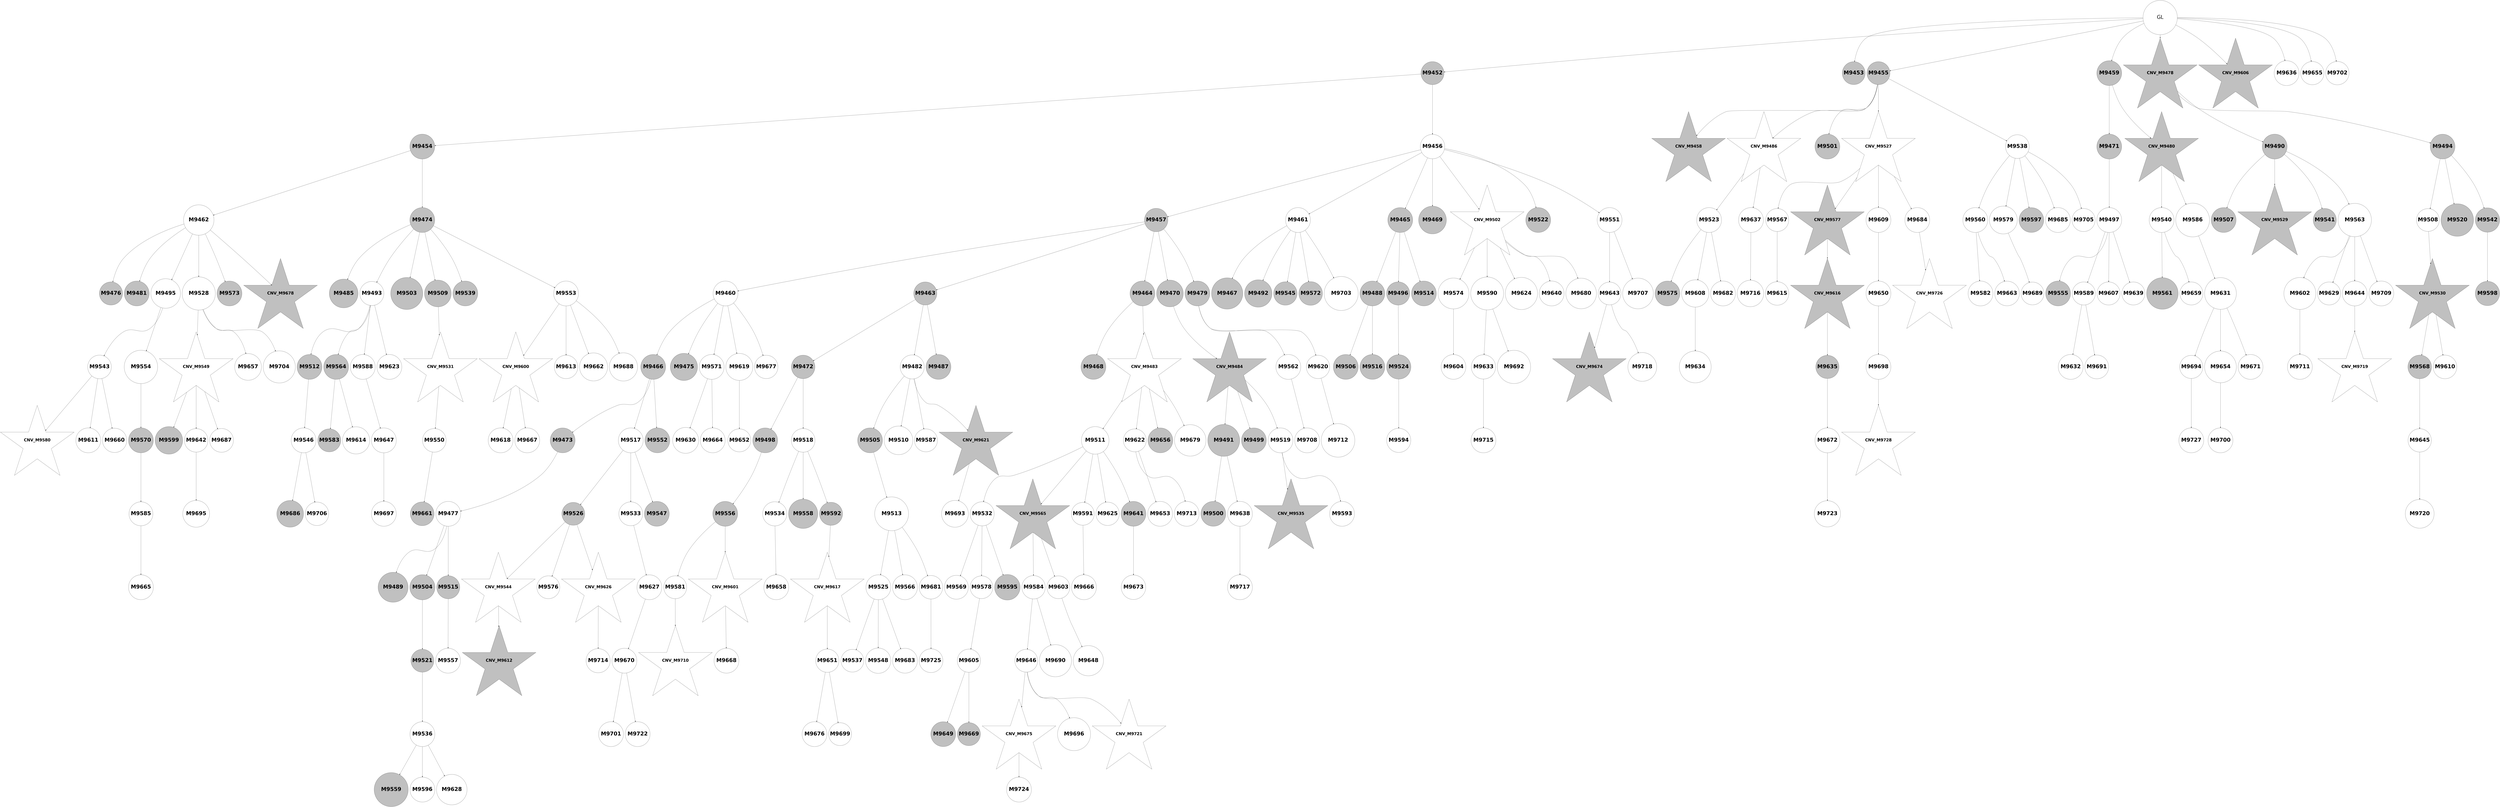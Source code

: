 digraph G { 
9736 -> 9769;
9740 -> 9770;
9493 -> 9494;
9493 -> 9495;
9493 -> 9497;
9493 -> 9501;
9493 -> 9520;
9493 -> 9648;
9493 -> 9678;
9493 -> 9697;
9493 -> 9744;
9494 -> 9496;
9494 -> 9498;
9496 -> 9504;
9496 -> 9516;
9497 -> 9500;
9497 -> 9528;
9497 -> 9543;
9497 -> 9569;
9497 -> 9580;
9498 -> 9499;
9498 -> 9503;
9498 -> 9507;
9498 -> 9511;
9498 -> 9544;
9498 -> 9564;
9498 -> 9593;
9499 -> 9502;
9499 -> 9505;
9499 -> 9506;
9499 -> 9512;
9499 -> 9521;
9501 -> 9513;
9501 -> 9522;
9502 -> 9508;
9502 -> 9517;
9502 -> 9613;
9502 -> 9661;
9502 -> 9719;
9503 -> 9509;
9503 -> 9534;
9503 -> 9587;
9503 -> 9614;
9503 -> 9745;
9504 -> 9518;
9504 -> 9523;
9504 -> 9537;
9504 -> 9570;
9504 -> 9615;
9504 -> 9720;
9505 -> 9514;
9505 -> 9524;
9505 -> 9529;
9506 -> 9510;
9506 -> 9525;
9507 -> 9530;
9507 -> 9538;
9507 -> 9556;
9508 -> 9515;
9508 -> 9559;
9508 -> 9594;
9512 -> 9526;
9513 -> 9539;
9514 -> 9540;
9514 -> 9560;
9515 -> 9519;
9516 -> 9527;
9516 -> 9535;
9516 -> 9545;
9516 -> 9551;
9516 -> 9581;
9516 -> 9595;
9519 -> 9531;
9519 -> 9546;
9519 -> 9557;
9520 -> 9532;
9520 -> 9536;
9521 -> 9604;
9521 -> 9662;
9522 -> 9582;
9522 -> 9628;
9524 -> 9547;
9524 -> 9552;
9524 -> 9629;
9524 -> 9663;
9525 -> 9553;
9525 -> 9664;
9525 -> 9698;
9525 -> 9721;
9526 -> 9533;
9526 -> 9541;
9526 -> 9561;
9528 -> 9565;
9528 -> 9679;
9530 -> 9548;
9530 -> 9558;
9532 -> 9549;
9532 -> 9571;
9532 -> 9583;
9532 -> 9605;
9533 -> 9542;
9533 -> 9680;
9535 -> 9554;
9535 -> 9606;
9535 -> 9630;
9535 -> 9665;
9536 -> 9550;
9536 -> 9562;
9536 -> 9584;
9537 -> 9585;
9537 -> 9596;
9538 -> 9566;
9539 -> 9597;
9539 -> 9631;
9539 -> 9649;
9539 -> 9681;
9540 -> 9598;
9544 -> 9616;
9544 -> 9632;
9544 -> 9666;
9544 -> 9682;
9544 -> 9722;
9546 -> 9563;
9547 -> 9555;
9550 -> 9572;
9551 -> 9573;
9553 -> 9574;
9553 -> 9607;
9553 -> 9633;
9553 -> 9667;
9553 -> 9683;
9554 -> 9588;
9555 -> 9567;
9555 -> 9608;
9555 -> 9723;
9557 -> 9599;
9559 -> 9568;
9559 -> 9575;
9559 -> 9589;
9560 -> 9576;
9560 -> 9600;
9560 -> 9634;
9561 -> 9577;
9561 -> 9635;
9563 -> 9578;
9565 -> 9617;
9565 -> 9650;
9565 -> 9724;
9566 -> 9636;
9567 -> 9579;
9567 -> 9590;
9567 -> 9725;
9568 -> 9586;
9568 -> 9618;
9568 -> 9668;
9569 -> 9609;
9569 -> 9619;
9569 -> 9651;
9569 -> 9726;
9570 -> 9591;
9570 -> 9699;
9570 -> 9746;
9572 -> 9610;
9572 -> 9652;
9573 -> 9592;
9574 -> 9611;
9574 -> 9620;
9574 -> 9637;
9575 -> 9669;
9576 -> 9700;
9578 -> 9601;
9578 -> 9638;
9578 -> 9670;
9580 -> 9602;
9580 -> 9621;
9580 -> 9639;
9580 -> 9727;
9580 -> 9747;
9582 -> 9603;
9582 -> 9701;
9584 -> 9640;
9585 -> 9622;
9585 -> 9653;
9585 -> 9702;
9586 -> 9654;
9588 -> 9728;
9588 -> 9748;
9591 -> 9641;
9591 -> 9684;
9591 -> 9729;
9592 -> 9703;
9593 -> 9685;
9593 -> 9749;
9595 -> 9642;
9595 -> 9655;
9595 -> 9704;
9595 -> 9730;
9596 -> 9612;
9598 -> 9623;
9598 -> 9643;
9602 -> 9624;
9602 -> 9705;
9604 -> 9750;
9605 -> 9644;
9605 -> 9671;
9605 -> 9686;
9605 -> 9751;
9606 -> 9625;
9606 -> 9656;
9607 -> 9626;
9607 -> 9645;
9609 -> 9657;
9610 -> 9687;
9612 -> 9627;
9613 -> 9672;
9613 -> 9706;
9616 -> 9646;
9619 -> 9658;
9620 -> 9647;
9621 -> 9731;
9623 -> 9752;
9626 -> 9688;
9626 -> 9732;
9627 -> 9707;
9628 -> 9673;
9630 -> 9689;
9631 -> 9674;
9631 -> 9733;
9632 -> 9675;
9632 -> 9734;
9633 -> 9708;
9634 -> 9659;
9642 -> 9660;
9642 -> 9709;
9643 -> 9710;
9644 -> 9753;
9645 -> 9690;
9647 -> 9691;
9647 -> 9711;
9650 -> 9676;
9651 -> 9692;
9658 -> 9677;
9659 -> 9693;
9661 -> 9694;
9662 -> 9754;
9663 -> 9735;
9664 -> 9695;
9664 -> 9755;
9668 -> 9756;
9669 -> 9712;
9673 -> 9696;
9673 -> 9713;
9673 -> 9736;
9675 -> 9757;
9677 -> 9714;
9679 -> 9758;
9680 -> 9759;
9683 -> 9715;
9684 -> 9737;
9685 -> 9716;
9685 -> 9760;
9686 -> 9761;
9687 -> 9762;
9688 -> 9717;
9688 -> 9738;
9688 -> 9763;
9689 -> 9739;
9692 -> 9740;
9693 -> 9718;
9693 -> 9741;
9696 -> 9742;
9712 -> 9743;
9712 -> 9764;
9714 -> 9765;
9717 -> 9766;
9723 -> 9767;
9726 -> 9768;
9493 [label="GL" fontname="arial-bold" fontsize=56 width=5 height=5];
9494 [shape=circle style=filled fillcolor=grey fontname="helvetica-bold" fontsize=56 label="M9452" width=2.91 height=2 ];
9495 [shape=circle style=filled fillcolor=grey fontname="helvetica-bold" fontsize=56 label="M9453" width=3.34 height=2 ];
9496 [shape=circle style=filled fillcolor=grey fontname="helvetica-bold" fontsize=56 label="M9454" width=1.21 height=2 ];
9497 [shape=circle style=filled fillcolor=grey fontname="helvetica-bold" fontsize=56 label="M9455" width=2.94 height=2 ];
9498 [shape=circle style=filled fillcolor=white fontname="helvetica-bold" fontsize=56 label="M9456" width=3.56 height=2 ];
9499 [shape=circle style=filled fillcolor=grey fontname="helvetica-bold" fontsize=56 label="M9457" width=2.61 height=2 ];
9500 [shape=star style=filled fillcolor=grey fontname="helvetica-bold" fontsize=42 label="CNV_M9458"];
9501 [shape=circle style=filled fillcolor=grey fontname="helvetica-bold" fontsize=56 label="M9459" width=2.01 height=2 ];
9502 [shape=circle style=filled fillcolor=white fontname="helvetica-bold" fontsize=56 label="M9460" width=0.03 height=2 ];
9503 [shape=circle style=filled fillcolor=white fontname="helvetica-bold" fontsize=56 label="M9461" width=2.02 height=2 ];
9504 [shape=circle style=filled fillcolor=white fontname="helvetica-bold" fontsize=56 label="M9462" width=4.43 height=2 ];
9505 [shape=circle style=filled fillcolor=grey fontname="helvetica-bold" fontsize=56 label="M9463" width=2.9 height=2 ];
9506 [shape=circle style=filled fillcolor=grey fontname="helvetica-bold" fontsize=56 label="M9464" width=0.8 height=2 ];
9507 [shape=circle style=filled fillcolor=grey fontname="helvetica-bold" fontsize=56 label="M9465" width=1.08 height=2 ];
9508 [shape=circle style=filled fillcolor=grey fontname="helvetica-bold" fontsize=56 label="M9466" width=1.62 height=2 ];
9509 [shape=circle style=filled fillcolor=grey fontname="helvetica-bold" fontsize=56 label="M9467" width=4.56 height=2 ];
9510 [shape=circle style=filled fillcolor=grey fontname="helvetica-bold" fontsize=56 label="M9468" width=1.92 height=2 ];
9511 [shape=circle style=filled fillcolor=grey fontname="helvetica-bold" fontsize=56 label="M9469" width=4.04 height=2 ];
9512 [shape=circle style=filled fillcolor=grey fontname="helvetica-bold" fontsize=56 label="M9470" width=3.89 height=2 ];
9513 [shape=circle style=filled fillcolor=grey fontname="helvetica-bold" fontsize=56 label="M9471" width=1.25 height=2 ];
9514 [shape=circle style=filled fillcolor=grey fontname="helvetica-bold" fontsize=56 label="M9472" width=2.58 height=2 ];
9515 [shape=circle style=filled fillcolor=grey fontname="helvetica-bold" fontsize=56 label="M9473" width=0.49 height=2 ];
9516 [shape=circle style=filled fillcolor=grey fontname="helvetica-bold" fontsize=56 label="M9474" width=1.18 height=2 ];
9517 [shape=circle style=filled fillcolor=grey fontname="helvetica-bold" fontsize=56 label="M9475" width=3.96 height=2 ];
9518 [shape=circle style=filled fillcolor=grey fontname="helvetica-bold" fontsize=56 label="M9476" width=2.84 height=2 ];
9519 [shape=circle style=filled fillcolor=white fontname="helvetica-bold" fontsize=56 label="M9477" width=0.21 height=2 ];
9520 [shape=star style=filled fillcolor=grey fontname="helvetica-bold" fontsize=42 label="CNV_M9478"];
9521 [shape=circle style=filled fillcolor=grey fontname="helvetica-bold" fontsize=56 label="M9479" width=1.49 height=2 ];
9522 [shape=star style=filled fillcolor=grey fontname="helvetica-bold" fontsize=42 label="CNV_M9480"];
9523 [shape=circle style=filled fillcolor=grey fontname="helvetica-bold" fontsize=56 label="M9481" width=1.62 height=2 ];
9524 [shape=circle style=filled fillcolor=white fontname="helvetica-bold" fontsize=56 label="M9482" width=2.28 height=2 ];
9525 [shape=star style=filled fillcolor=white fontname="helvetica-bold" fontsize=42 label="CNV_M9483"];
9526 [shape=star style=filled fillcolor=grey fontname="helvetica-bold" fontsize=42 label="CNV_M9484"];
9527 [shape=circle style=filled fillcolor=grey fontname="helvetica-bold" fontsize=56 label="M9485" width=4.18 height=2 ];
9528 [shape=star style=filled fillcolor=white fontname="helvetica-bold" fontsize=42 label="CNV_M9486"];
9529 [shape=circle style=filled fillcolor=grey fontname="helvetica-bold" fontsize=56 label="M9487" width=1.79 height=2 ];
9530 [shape=circle style=filled fillcolor=grey fontname="helvetica-bold" fontsize=56 label="M9488" width=0.74 height=2 ];
9531 [shape=circle style=filled fillcolor=grey fontname="helvetica-bold" fontsize=56 label="M9489" width=4.36 height=2 ];
9532 [shape=circle style=filled fillcolor=grey fontname="helvetica-bold" fontsize=56 label="M9490" width=1.11 height=2 ];
9533 [shape=circle style=filled fillcolor=grey fontname="helvetica-bold" fontsize=56 label="M9491" width=4.65 height=2 ];
9534 [shape=circle style=filled fillcolor=grey fontname="helvetica-bold" fontsize=56 label="M9492" width=3.99 height=2 ];
9535 [shape=circle style=filled fillcolor=white fontname="helvetica-bold" fontsize=56 label="M9493" width=2.25 height=2 ];
9536 [shape=circle style=filled fillcolor=grey fontname="helvetica-bold" fontsize=56 label="M9494" width=2.04 height=2 ];
9537 [shape=circle style=filled fillcolor=white fontname="helvetica-bold" fontsize=56 label="M9495" width=4.3 height=2 ];
9538 [shape=circle style=filled fillcolor=grey fontname="helvetica-bold" fontsize=56 label="M9496" width=2.86 height=2 ];
9539 [shape=circle style=filled fillcolor=white fontname="helvetica-bold" fontsize=56 label="M9497" width=0.36 height=2 ];
9540 [shape=circle style=filled fillcolor=grey fontname="helvetica-bold" fontsize=56 label="M9498" width=0.49 height=2 ];
9541 [shape=circle style=filled fillcolor=grey fontname="helvetica-bold" fontsize=56 label="M9499" width=0.82 height=2 ];
9542 [shape=circle style=filled fillcolor=grey fontname="helvetica-bold" fontsize=56 label="M9500" width=1.46 height=2 ];
9543 [shape=circle style=filled fillcolor=grey fontname="helvetica-bold" fontsize=56 label="M9501" width=1.29 height=2 ];
9544 [shape=star style=filled fillcolor=white fontname="helvetica-bold" fontsize=42 label="CNV_M9502"];
9545 [shape=circle style=filled fillcolor=grey fontname="helvetica-bold" fontsize=56 label="M9503" width=4.66 height=2 ];
9546 [shape=circle style=filled fillcolor=grey fontname="helvetica-bold" fontsize=56 label="M9504" width=3.66 height=2 ];
9547 [shape=circle style=filled fillcolor=grey fontname="helvetica-bold" fontsize=56 label="M9505" width=0.55 height=2 ];
9548 [shape=circle style=filled fillcolor=grey fontname="helvetica-bold" fontsize=56 label="M9506" width=1.92 height=2 ];
9549 [shape=circle style=filled fillcolor=grey fontname="helvetica-bold" fontsize=56 label="M9507" width=0.7 height=2 ];
9550 [shape=circle style=filled fillcolor=white fontname="helvetica-bold" fontsize=56 label="M9508" width=3.32 height=2 ];
9551 [shape=circle style=filled fillcolor=grey fontname="helvetica-bold" fontsize=56 label="M9509" width=3.89 height=2 ];
9552 [shape=circle style=filled fillcolor=white fontname="helvetica-bold" fontsize=56 label="M9510" width=4.16 height=2 ];
9553 [shape=circle style=filled fillcolor=white fontname="helvetica-bold" fontsize=56 label="M9511" width=4.01 height=2 ];
9554 [shape=circle style=filled fillcolor=grey fontname="helvetica-bold" fontsize=56 label="M9512" width=0.07 height=2 ];
9555 [shape=circle style=filled fillcolor=white fontname="helvetica-bold" fontsize=56 label="M9513" width=4.93 height=2 ];
9556 [shape=circle style=filled fillcolor=grey fontname="helvetica-bold" fontsize=56 label="M9514" width=1.96 height=2 ];
9557 [shape=circle style=filled fillcolor=grey fontname="helvetica-bold" fontsize=56 label="M9515" width=2.92 height=2 ];
9558 [shape=circle style=filled fillcolor=grey fontname="helvetica-bold" fontsize=56 label="M9516" width=0.63 height=2 ];
9559 [shape=circle style=filled fillcolor=white fontname="helvetica-bold" fontsize=56 label="M9517" width=1.57 height=2 ];
9560 [shape=circle style=filled fillcolor=white fontname="helvetica-bold" fontsize=56 label="M9518" width=3.45 height=2 ];
9561 [shape=circle style=filled fillcolor=white fontname="helvetica-bold" fontsize=56 label="M9519" width=1.37 height=2 ];
9562 [shape=circle style=filled fillcolor=grey fontname="helvetica-bold" fontsize=56 label="M9520" width=4.74 height=2 ];
9563 [shape=circle style=filled fillcolor=grey fontname="helvetica-bold" fontsize=56 label="M9521" width=3.11 height=2 ];
9564 [shape=circle style=filled fillcolor=grey fontname="helvetica-bold" fontsize=56 label="M9522" width=1.04 height=2 ];
9565 [shape=circle style=filled fillcolor=white fontname="helvetica-bold" fontsize=56 label="M9523" width=0.35 height=2 ];
9566 [shape=circle style=filled fillcolor=grey fontname="helvetica-bold" fontsize=56 label="M9524" width=2.16 height=2 ];
9567 [shape=circle style=filled fillcolor=white fontname="helvetica-bold" fontsize=56 label="M9525" width=0.41 height=2 ];
9568 [shape=circle style=filled fillcolor=grey fontname="helvetica-bold" fontsize=56 label="M9526" width=3.18 height=2 ];
9569 [shape=star style=filled fillcolor=white fontname="helvetica-bold" fontsize=42 label="CNV_M9527"];
9570 [shape=circle style=filled fillcolor=white fontname="helvetica-bold" fontsize=56 label="M9528" width=4.84 height=2 ];
9571 [shape=star style=filled fillcolor=grey fontname="helvetica-bold" fontsize=42 label="CNV_M9529"];
9572 [shape=star style=filled fillcolor=grey fontname="helvetica-bold" fontsize=42 label="CNV_M9530"];
9573 [shape=star style=filled fillcolor=white fontname="helvetica-bold" fontsize=42 label="CNV_M9531"];
9574 [shape=circle style=filled fillcolor=white fontname="helvetica-bold" fontsize=56 label="M9532" width=2.25 height=2 ];
9575 [shape=circle style=filled fillcolor=white fontname="helvetica-bold" fontsize=56 label="M9533" width=2.37 height=2 ];
9576 [shape=circle style=filled fillcolor=white fontname="helvetica-bold" fontsize=56 label="M9534" width=2.24 height=2 ];
9577 [shape=star style=filled fillcolor=grey fontname="helvetica-bold" fontsize=42 label="CNV_M9535"];
9578 [shape=circle style=filled fillcolor=white fontname="helvetica-bold" fontsize=56 label="M9536" width=1.65 height=2 ];
9579 [shape=circle style=filled fillcolor=white fontname="helvetica-bold" fontsize=56 label="M9537" width=3.31 height=2 ];
9580 [shape=circle style=filled fillcolor=white fontname="helvetica-bold" fontsize=56 label="M9538" width=2.46 height=2 ];
9581 [shape=circle style=filled fillcolor=grey fontname="helvetica-bold" fontsize=56 label="M9539" width=1.51 height=2 ];
9582 [shape=circle style=filled fillcolor=white fontname="helvetica-bold" fontsize=56 label="M9540" width=0.99 height=2 ];
9583 [shape=circle style=filled fillcolor=grey fontname="helvetica-bold" fontsize=56 label="M9541" width=2.88 height=2 ];
9584 [shape=circle style=filled fillcolor=grey fontname="helvetica-bold" fontsize=56 label="M9542" width=3.54 height=2 ];
9585 [shape=circle style=filled fillcolor=white fontname="helvetica-bold" fontsize=56 label="M9543" width=2.47 height=2 ];
9586 [shape=star style=filled fillcolor=white fontname="helvetica-bold" fontsize=42 label="CNV_M9544"];
9587 [shape=circle style=filled fillcolor=grey fontname="helvetica-bold" fontsize=56 label="M9545" width=2.61 height=2 ];
9588 [shape=circle style=filled fillcolor=white fontname="helvetica-bold" fontsize=56 label="M9546" width=1.37 height=2 ];
9589 [shape=circle style=filled fillcolor=grey fontname="helvetica-bold" fontsize=56 label="M9547" width=0.62 height=2 ];
9590 [shape=circle style=filled fillcolor=white fontname="helvetica-bold" fontsize=56 label="M9548" width=3.68 height=2 ];
9591 [shape=star style=filled fillcolor=white fontname="helvetica-bold" fontsize=42 label="CNV_M9549"];
9592 [shape=circle style=filled fillcolor=white fontname="helvetica-bold" fontsize=56 label="M9550" width=2.51 height=2 ];
9593 [shape=circle style=filled fillcolor=white fontname="helvetica-bold" fontsize=56 label="M9551" width=0.04 height=2 ];
9594 [shape=circle style=filled fillcolor=grey fontname="helvetica-bold" fontsize=56 label="M9552" width=1.75 height=2 ];
9595 [shape=circle style=filled fillcolor=white fontname="helvetica-bold" fontsize=56 label="M9553" width=0.54 height=2 ];
9596 [shape=circle style=filled fillcolor=white fontname="helvetica-bold" fontsize=56 label="M9554" width=4.86 height=2 ];
9597 [shape=circle style=filled fillcolor=grey fontname="helvetica-bold" fontsize=56 label="M9555" width=1.81 height=2 ];
9598 [shape=circle style=filled fillcolor=grey fontname="helvetica-bold" fontsize=56 label="M9556" width=0.83 height=2 ];
9599 [shape=circle style=filled fillcolor=white fontname="helvetica-bold" fontsize=56 label="M9557" width=1.96 height=2 ];
9600 [shape=circle style=filled fillcolor=grey fontname="helvetica-bold" fontsize=56 label="M9558" width=4.27 height=2 ];
9601 [shape=circle style=filled fillcolor=grey fontname="helvetica-bold" fontsize=56 label="M9559" width=4.96 height=2 ];
9602 [shape=circle style=filled fillcolor=white fontname="helvetica-bold" fontsize=56 label="M9560" width=0.76 height=2 ];
9603 [shape=circle style=filled fillcolor=grey fontname="helvetica-bold" fontsize=56 label="M9561" width=4.6 height=2 ];
9604 [shape=circle style=filled fillcolor=white fontname="helvetica-bold" fontsize=56 label="M9562" width=1.32 height=2 ];
9605 [shape=circle style=filled fillcolor=white fontname="helvetica-bold" fontsize=56 label="M9563" width=4.86 height=2 ];
9606 [shape=circle style=filled fillcolor=grey fontname="helvetica-bold" fontsize=56 label="M9564" width=0.41 height=2 ];
9607 [shape=star style=filled fillcolor=grey fontname="helvetica-bold" fontsize=42 label="CNV_M9565"];
9608 [shape=circle style=filled fillcolor=white fontname="helvetica-bold" fontsize=56 label="M9566" width=0.28 height=2 ];
9609 [shape=circle style=filled fillcolor=white fontname="helvetica-bold" fontsize=56 label="M9567" width=3.02 height=2 ];
9610 [shape=circle style=filled fillcolor=grey fontname="helvetica-bold" fontsize=56 label="M9568" width=2.51 height=2 ];
9611 [shape=circle style=filled fillcolor=white fontname="helvetica-bold" fontsize=56 label="M9569" width=2.33 height=2 ];
9612 [shape=circle style=filled fillcolor=grey fontname="helvetica-bold" fontsize=56 label="M9570" width=1.99 height=2 ];
9613 [shape=circle style=filled fillcolor=white fontname="helvetica-bold" fontsize=56 label="M9571" width=0.86 height=2 ];
9614 [shape=circle style=filled fillcolor=grey fontname="helvetica-bold" fontsize=56 label="M9572" width=2.47 height=2 ];
9615 [shape=circle style=filled fillcolor=grey fontname="helvetica-bold" fontsize=56 label="M9573" width=1.32 height=2 ];
9616 [shape=circle style=filled fillcolor=white fontname="helvetica-bold" fontsize=56 label="M9574" width=4.5 height=2 ];
9617 [shape=circle style=filled fillcolor=grey fontname="helvetica-bold" fontsize=56 label="M9575" width=1.73 height=2 ];
9618 [shape=circle style=filled fillcolor=white fontname="helvetica-bold" fontsize=56 label="M9576" width=3.13 height=2 ];
9619 [shape=star style=filled fillcolor=grey fontname="helvetica-bold" fontsize=42 label="CNV_M9577"];
9620 [shape=circle style=filled fillcolor=white fontname="helvetica-bold" fontsize=56 label="M9578" width=3.31 height=2 ];
9621 [shape=circle style=filled fillcolor=white fontname="helvetica-bold" fontsize=56 label="M9579" width=4.06 height=2 ];
9622 [shape=star style=filled fillcolor=white fontname="helvetica-bold" fontsize=42 label="CNV_M9580"];
9623 [shape=circle style=filled fillcolor=white fontname="helvetica-bold" fontsize=56 label="M9581" width=3.19 height=2 ];
9624 [shape=circle style=filled fillcolor=white fontname="helvetica-bold" fontsize=56 label="M9582" width=0.31 height=2 ];
9625 [shape=circle style=filled fillcolor=grey fontname="helvetica-bold" fontsize=56 label="M9583" width=3.06 height=2 ];
9626 [shape=circle style=filled fillcolor=white fontname="helvetica-bold" fontsize=56 label="M9584" width=3.4 height=2 ];
9627 [shape=circle style=filled fillcolor=white fontname="helvetica-bold" fontsize=56 label="M9585" width=2.34 height=2 ];
9628 [shape=circle style=filled fillcolor=white fontname="helvetica-bold" fontsize=56 label="M9586" width=4.92 height=2 ];
9629 [shape=circle style=filled fillcolor=white fontname="helvetica-bold" fontsize=56 label="M9587" width=3.04 height=2 ];
9630 [shape=circle style=filled fillcolor=white fontname="helvetica-bold" fontsize=56 label="M9588" width=0.02 height=2 ];
9631 [shape=circle style=filled fillcolor=white fontname="helvetica-bold" fontsize=56 label="M9589" width=2.96 height=2 ];
9632 [shape=circle style=filled fillcolor=white fontname="helvetica-bold" fontsize=56 label="M9590" width=4.79 height=2 ];
9633 [shape=circle style=filled fillcolor=white fontname="helvetica-bold" fontsize=56 label="M9591" width=3.32 height=2 ];
9634 [shape=circle style=filled fillcolor=grey fontname="helvetica-bold" fontsize=56 label="M9592" width=2.91 height=2 ];
9635 [shape=circle style=filled fillcolor=white fontname="helvetica-bold" fontsize=56 label="M9593" width=1.99 height=2 ];
9636 [shape=circle style=filled fillcolor=white fontname="helvetica-bold" fontsize=56 label="M9594" width=2.22 height=2 ];
9637 [shape=circle style=filled fillcolor=grey fontname="helvetica-bold" fontsize=56 label="M9595" width=3.72 height=2 ];
9638 [shape=circle style=filled fillcolor=white fontname="helvetica-bold" fontsize=56 label="M9596" width=0.9 height=2 ];
9639 [shape=circle style=filled fillcolor=grey fontname="helvetica-bold" fontsize=56 label="M9597" width=2.03 height=2 ];
9640 [shape=circle style=filled fillcolor=grey fontname="helvetica-bold" fontsize=56 label="M9598" width=2.2 height=2 ];
9641 [shape=circle style=filled fillcolor=grey fontname="helvetica-bold" fontsize=56 label="M9599" width=4.02 height=2 ];
9642 [shape=star style=filled fillcolor=white fontname="helvetica-bold" fontsize=42 label="CNV_M9600"];
9643 [shape=star style=filled fillcolor=white fontname="helvetica-bold" fontsize=42 label="CNV_M9601"];
9644 [shape=circle style=filled fillcolor=white fontname="helvetica-bold" fontsize=56 label="M9602" width=4.65 height=2 ];
9645 [shape=circle style=filled fillcolor=white fontname="helvetica-bold" fontsize=56 label="M9603" width=3.16 height=2 ];
9646 [shape=circle style=filled fillcolor=white fontname="helvetica-bold" fontsize=56 label="M9604" width=2.03 height=2 ];
9647 [shape=circle style=filled fillcolor=white fontname="helvetica-bold" fontsize=56 label="M9605" width=2.76 height=2 ];
9648 [shape=star style=filled fillcolor=grey fontname="helvetica-bold" fontsize=42 label="CNV_M9606"];
9649 [shape=circle style=filled fillcolor=white fontname="helvetica-bold" fontsize=56 label="M9607" width=2.92 height=2 ];
9650 [shape=circle style=filled fillcolor=white fontname="helvetica-bold" fontsize=56 label="M9608" width=3.97 height=2 ];
9651 [shape=circle style=filled fillcolor=white fontname="helvetica-bold" fontsize=56 label="M9609" width=1.87 height=2 ];
9652 [shape=circle style=filled fillcolor=white fontname="helvetica-bold" fontsize=56 label="M9610" width=2.5 height=2 ];
9653 [shape=circle style=filled fillcolor=white fontname="helvetica-bold" fontsize=56 label="M9611" width=0.93 height=2 ];
9654 [shape=star style=filled fillcolor=grey fontname="helvetica-bold" fontsize=42 label="CNV_M9612"];
9655 [shape=circle style=filled fillcolor=white fontname="helvetica-bold" fontsize=56 label="M9613" width=3.42 height=2 ];
9656 [shape=circle style=filled fillcolor=white fontname="helvetica-bold" fontsize=56 label="M9614" width=3.96 height=2 ];
9657 [shape=circle style=filled fillcolor=white fontname="helvetica-bold" fontsize=56 label="M9615" width=3.41 height=2 ];
9658 [shape=star style=filled fillcolor=grey fontname="helvetica-bold" fontsize=42 label="CNV_M9616"];
9659 [shape=star style=filled fillcolor=white fontname="helvetica-bold" fontsize=42 label="CNV_M9617"];
9660 [shape=circle style=filled fillcolor=white fontname="helvetica-bold" fontsize=56 label="M9618" width=0.31 height=2 ];
9661 [shape=circle style=filled fillcolor=white fontname="helvetica-bold" fontsize=56 label="M9619" width=3.93 height=2 ];
9662 [shape=circle style=filled fillcolor=white fontname="helvetica-bold" fontsize=56 label="M9620" width=2.67 height=2 ];
9663 [shape=star style=filled fillcolor=grey fontname="helvetica-bold" fontsize=42 label="CNV_M9621"];
9664 [shape=circle style=filled fillcolor=white fontname="helvetica-bold" fontsize=56 label="M9622" width=3.18 height=2 ];
9665 [shape=circle style=filled fillcolor=white fontname="helvetica-bold" fontsize=56 label="M9623" width=0.92 height=2 ];
9666 [shape=circle style=filled fillcolor=white fontname="helvetica-bold" fontsize=56 label="M9624" width=4.69 height=2 ];
9667 [shape=circle style=filled fillcolor=white fontname="helvetica-bold" fontsize=56 label="M9625" width=2.71 height=2 ];
9668 [shape=star style=filled fillcolor=white fontname="helvetica-bold" fontsize=42 label="CNV_M9626"];
9669 [shape=circle style=filled fillcolor=white fontname="helvetica-bold" fontsize=56 label="M9627" width=1.98 height=2 ];
9670 [shape=circle style=filled fillcolor=white fontname="helvetica-bold" fontsize=56 label="M9628" width=4.44 height=2 ];
9671 [shape=circle style=filled fillcolor=white fontname="helvetica-bold" fontsize=56 label="M9629" width=2.95 height=2 ];
9672 [shape=circle style=filled fillcolor=white fontname="helvetica-bold" fontsize=56 label="M9630" width=3.78 height=2 ];
9673 [shape=circle style=filled fillcolor=white fontname="helvetica-bold" fontsize=56 label="M9631" width=4.63 height=2 ];
9674 [shape=circle style=filled fillcolor=white fontname="helvetica-bold" fontsize=56 label="M9632" width=1.33 height=2 ];
9675 [shape=circle style=filled fillcolor=white fontname="helvetica-bold" fontsize=56 label="M9633" width=2.18 height=2 ];
9676 [shape=circle style=filled fillcolor=white fontname="helvetica-bold" fontsize=56 label="M9634" width=4.64 height=2 ];
9677 [shape=circle style=filled fillcolor=grey fontname="helvetica-bold" fontsize=56 label="M9635" width=2.81 height=2 ];
9678 [shape=circle style=filled fillcolor=white fontname="helvetica-bold" fontsize=56 label="M9636" width=1.6 height=2 ];
9679 [shape=circle style=filled fillcolor=white fontname="helvetica-bold" fontsize=56 label="M9637" width=1.6 height=2 ];
9680 [shape=circle style=filled fillcolor=white fontname="helvetica-bold" fontsize=56 label="M9638" width=0.81 height=2 ];
9681 [shape=circle style=filled fillcolor=white fontname="helvetica-bold" fontsize=56 label="M9639" width=2.93 height=2 ];
9682 [shape=circle style=filled fillcolor=white fontname="helvetica-bold" fontsize=56 label="M9640" width=0.53 height=2 ];
9683 [shape=circle style=filled fillcolor=grey fontname="helvetica-bold" fontsize=56 label="M9641" width=0.48 height=2 ];
9684 [shape=circle style=filled fillcolor=white fontname="helvetica-bold" fontsize=56 label="M9642" width=2.57 height=2 ];
9685 [shape=circle style=filled fillcolor=white fontname="helvetica-bold" fontsize=56 label="M9643" width=3.25 height=2 ];
9686 [shape=circle style=filled fillcolor=white fontname="helvetica-bold" fontsize=56 label="M9644" width=1.83 height=2 ];
9687 [shape=circle style=filled fillcolor=white fontname="helvetica-bold" fontsize=56 label="M9645" width=2.71 height=2 ];
9688 [shape=circle style=filled fillcolor=white fontname="helvetica-bold" fontsize=56 label="M9646" width=3.23 height=2 ];
9689 [shape=circle style=filled fillcolor=white fontname="helvetica-bold" fontsize=56 label="M9647" width=0.48 height=2 ];
9690 [shape=circle style=filled fillcolor=white fontname="helvetica-bold" fontsize=56 label="M9648" width=4.4 height=2 ];
9691 [shape=circle style=filled fillcolor=grey fontname="helvetica-bold" fontsize=56 label="M9649" width=1.94 height=2 ];
9692 [shape=circle style=filled fillcolor=white fontname="helvetica-bold" fontsize=56 label="M9650" width=0.13 height=2 ];
9693 [shape=circle style=filled fillcolor=white fontname="helvetica-bold" fontsize=56 label="M9651" width=2.73 height=2 ];
9694 [shape=circle style=filled fillcolor=white fontname="helvetica-bold" fontsize=56 label="M9652" width=2.95 height=2 ];
9695 [shape=circle style=filled fillcolor=white fontname="helvetica-bold" fontsize=56 label="M9653" width=1.2 height=2 ];
9696 [shape=circle style=filled fillcolor=white fontname="helvetica-bold" fontsize=56 label="M9654" width=4.63 height=2 ];
9697 [shape=circle style=filled fillcolor=white fontname="helvetica-bold" fontsize=56 label="M9655" width=2.73 height=2 ];
9698 [shape=circle style=filled fillcolor=grey fontname="helvetica-bold" fontsize=56 label="M9656" width=1.12 height=2 ];
9699 [shape=circle style=filled fillcolor=white fontname="helvetica-bold" fontsize=56 label="M9657" width=3.89 height=2 ];
9700 [shape=circle style=filled fillcolor=white fontname="helvetica-bold" fontsize=56 label="M9658" width=1.81 height=2 ];
9701 [shape=circle style=filled fillcolor=white fontname="helvetica-bold" fontsize=56 label="M9659" width=2.99 height=2 ];
9702 [shape=circle style=filled fillcolor=white fontname="helvetica-bold" fontsize=56 label="M9660" width=2.18 height=2 ];
9703 [shape=circle style=filled fillcolor=grey fontname="helvetica-bold" fontsize=56 label="M9661" width=2.41 height=2 ];
9704 [shape=circle style=filled fillcolor=white fontname="helvetica-bold" fontsize=56 label="M9662" width=4.09 height=2 ];
9705 [shape=circle style=filled fillcolor=white fontname="helvetica-bold" fontsize=56 label="M9663" width=2.05 height=2 ];
9706 [shape=circle style=filled fillcolor=white fontname="helvetica-bold" fontsize=56 label="M9664" width=0.01 height=2 ];
9707 [shape=circle style=filled fillcolor=white fontname="helvetica-bold" fontsize=56 label="M9665" width=1.12 height=2 ];
9708 [shape=circle style=filled fillcolor=white fontname="helvetica-bold" fontsize=56 label="M9666" width=1.74 height=2 ];
9709 [shape=circle style=filled fillcolor=white fontname="helvetica-bold" fontsize=56 label="M9667" width=1.52 height=2 ];
9710 [shape=circle style=filled fillcolor=white fontname="helvetica-bold" fontsize=56 label="M9668" width=1.9 height=2 ];
9711 [shape=circle style=filled fillcolor=grey fontname="helvetica-bold" fontsize=56 label="M9669" width=2.95 height=2 ];
9712 [shape=circle style=filled fillcolor=white fontname="helvetica-bold" fontsize=56 label="M9670" width=0.81 height=2 ];
9713 [shape=circle style=filled fillcolor=white fontname="helvetica-bold" fontsize=56 label="M9671" width=0.29 height=2 ];
9714 [shape=circle style=filled fillcolor=white fontname="helvetica-bold" fontsize=56 label="M9672" width=1.96 height=2 ];
9715 [shape=circle style=filled fillcolor=white fontname="helvetica-bold" fontsize=56 label="M9673" width=2.11 height=2 ];
9716 [shape=star style=filled fillcolor=grey fontname="helvetica-bold" fontsize=42 label="CNV_M9674"];
9717 [shape=star style=filled fillcolor=white fontname="helvetica-bold" fontsize=42 label="CNV_M9675"];
9718 [shape=circle style=filled fillcolor=white fontname="helvetica-bold" fontsize=56 label="M9676" width=1.84 height=2 ];
9719 [shape=circle style=filled fillcolor=white fontname="helvetica-bold" fontsize=56 label="M9677" width=2.69 height=2 ];
9720 [shape=star style=filled fillcolor=grey fontname="helvetica-bold" fontsize=42 label="CNV_M9678"];
9721 [shape=circle style=filled fillcolor=white fontname="helvetica-bold" fontsize=56 label="M9679" width=4.58 height=2 ];
9722 [shape=circle style=filled fillcolor=white fontname="helvetica-bold" fontsize=56 label="M9680" width=4.46 height=2 ];
9723 [shape=circle style=filled fillcolor=white fontname="helvetica-bold" fontsize=56 label="M9681" width=2.57 height=2 ];
9724 [shape=circle style=filled fillcolor=white fontname="helvetica-bold" fontsize=56 label="M9682" width=1.96 height=2 ];
9725 [shape=circle style=filled fillcolor=white fontname="helvetica-bold" fontsize=56 label="M9683" width=1.05 height=2 ];
9726 [shape=circle style=filled fillcolor=white fontname="helvetica-bold" fontsize=56 label="M9684" width=1.83 height=2 ];
9727 [shape=circle style=filled fillcolor=white fontname="helvetica-bold" fontsize=56 label="M9685" width=0.94 height=2 ];
9728 [shape=circle style=filled fillcolor=grey fontname="helvetica-bold" fontsize=56 label="M9686" width=3.89 height=2 ];
9729 [shape=circle style=filled fillcolor=white fontname="helvetica-bold" fontsize=56 label="M9687" width=2.39 height=2 ];
9730 [shape=circle style=filled fillcolor=white fontname="helvetica-bold" fontsize=56 label="M9688" width=4.11 height=2 ];
9731 [shape=circle style=filled fillcolor=white fontname="helvetica-bold" fontsize=56 label="M9689" width=3.16 height=2 ];
9732 [shape=circle style=filled fillcolor=white fontname="helvetica-bold" fontsize=56 label="M9690" width=4.68 height=2 ];
9733 [shape=circle style=filled fillcolor=white fontname="helvetica-bold" fontsize=56 label="M9691" width=2.38 height=2 ];
9734 [shape=circle style=filled fillcolor=white fontname="helvetica-bold" fontsize=56 label="M9692" width=4.85 height=2 ];
9735 [shape=circle style=filled fillcolor=white fontname="helvetica-bold" fontsize=56 label="M9693" width=3.9 height=2 ];
9736 [shape=circle style=filled fillcolor=white fontname="helvetica-bold" fontsize=56 label="M9694" width=2.88 height=2 ];
9737 [shape=circle style=filled fillcolor=white fontname="helvetica-bold" fontsize=56 label="M9695" width=3.9 height=2 ];
9738 [shape=circle style=filled fillcolor=white fontname="helvetica-bold" fontsize=56 label="M9696" width=4.8 height=2 ];
9739 [shape=circle style=filled fillcolor=white fontname="helvetica-bold" fontsize=56 label="M9697" width=0.4 height=2 ];
9740 [shape=circle style=filled fillcolor=white fontname="helvetica-bold" fontsize=56 label="M9698" width=1.51 height=2 ];
9741 [shape=circle style=filled fillcolor=white fontname="helvetica-bold" fontsize=56 label="M9699" width=3.21 height=2 ];
9742 [shape=circle style=filled fillcolor=white fontname="helvetica-bold" fontsize=56 label="M9700" width=1.19 height=2 ];
9743 [shape=circle style=filled fillcolor=white fontname="helvetica-bold" fontsize=56 label="M9701" width=1.76 height=2 ];
9744 [shape=circle style=filled fillcolor=white fontname="helvetica-bold" fontsize=56 label="M9702" width=2.65 height=2 ];
9745 [shape=circle style=filled fillcolor=white fontname="helvetica-bold" fontsize=56 label="M9703" width=4.96 height=2 ];
9746 [shape=circle style=filled fillcolor=white fontname="helvetica-bold" fontsize=56 label="M9704" width=4.68 height=2 ];
9747 [shape=circle style=filled fillcolor=white fontname="helvetica-bold" fontsize=56 label="M9705" width=3.36 height=2 ];
9748 [shape=circle style=filled fillcolor=white fontname="helvetica-bold" fontsize=56 label="M9706" width=2.62 height=2 ];
9749 [shape=circle style=filled fillcolor=white fontname="helvetica-bold" fontsize=56 label="M9707" width=4.47 height=2 ];
9750 [shape=circle style=filled fillcolor=white fontname="helvetica-bold" fontsize=56 label="M9708" width=0.21 height=2 ];
9751 [shape=circle style=filled fillcolor=white fontname="helvetica-bold" fontsize=56 label="M9709" width=1.05 height=2 ];
9752 [shape=star style=filled fillcolor=white fontname="helvetica-bold" fontsize=42 label="CNV_M9710"];
9753 [shape=circle style=filled fillcolor=white fontname="helvetica-bold" fontsize=56 label="M9711" width=0.5 height=2 ];
9754 [shape=circle style=filled fillcolor=white fontname="helvetica-bold" fontsize=56 label="M9712" width=4.89 height=2 ];
9755 [shape=circle style=filled fillcolor=white fontname="helvetica-bold" fontsize=56 label="M9713" width=1.48 height=2 ];
9756 [shape=circle style=filled fillcolor=white fontname="helvetica-bold" fontsize=56 label="M9714" width=2.22 height=2 ];
9757 [shape=circle style=filled fillcolor=white fontname="helvetica-bold" fontsize=56 label="M9715" width=1.09 height=2 ];
9758 [shape=circle style=filled fillcolor=white fontname="helvetica-bold" fontsize=56 label="M9716" width=3.86 height=2 ];
9759 [shape=circle style=filled fillcolor=white fontname="helvetica-bold" fontsize=56 label="M9717" width=1.26 height=2 ];
9760 [shape=circle style=filled fillcolor=white fontname="helvetica-bold" fontsize=56 label="M9718" width=4.19 height=2 ];
9761 [shape=star style=filled fillcolor=white fontname="helvetica-bold" fontsize=42 label="CNV_M9719"];
9762 [shape=circle style=filled fillcolor=white fontname="helvetica-bold" fontsize=56 label="M9720" width=4.19 height=2 ];
9763 [shape=star style=filled fillcolor=white fontname="helvetica-bold" fontsize=42 label="CNV_M9721"];
9764 [shape=circle style=filled fillcolor=white fontname="helvetica-bold" fontsize=56 label="M9722" width=0.3 height=2 ];
9765 [shape=circle style=filled fillcolor=white fontname="helvetica-bold" fontsize=56 label="M9723" width=3.82 height=2 ];
9766 [shape=circle style=filled fillcolor=white fontname="helvetica-bold" fontsize=56 label="M9724" width=1.84 height=2 ];
9767 [shape=circle style=filled fillcolor=white fontname="helvetica-bold" fontsize=56 label="M9725" width=3.46 height=2 ];
9768 [shape=star style=filled fillcolor=white fontname="helvetica-bold" fontsize=42 label="CNV_M9726"];
9769 [shape=circle style=filled fillcolor=white fontname="helvetica-bold" fontsize=56 label="M9727" width=0.78 height=2 ];
9770 [shape=star style=filled fillcolor=white fontname="helvetica-bold" fontsize=42 label="CNV_M9728"];
}